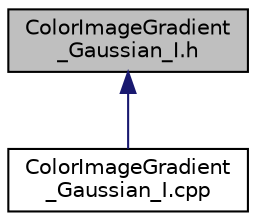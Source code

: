 digraph "ColorImageGradient_Gaussian_I.h"
{
  edge [fontname="Helvetica",fontsize="10",labelfontname="Helvetica",labelfontsize="10"];
  node [fontname="Helvetica",fontsize="10",shape=record];
  Node1 [label="ColorImageGradient\l_Gaussian_I.h",height=0.2,width=0.4,color="black", fillcolor="grey75", style="filled", fontcolor="black"];
  Node1 -> Node2 [dir="back",color="midnightblue",fontsize="10",style="solid",fontname="Helvetica"];
  Node2 [label="ColorImageGradient\l_Gaussian_I.cpp",height=0.2,width=0.4,color="black", fillcolor="white", style="filled",URL="$ColorImageGradient__Gaussian__I_8cpp.html"];
}
